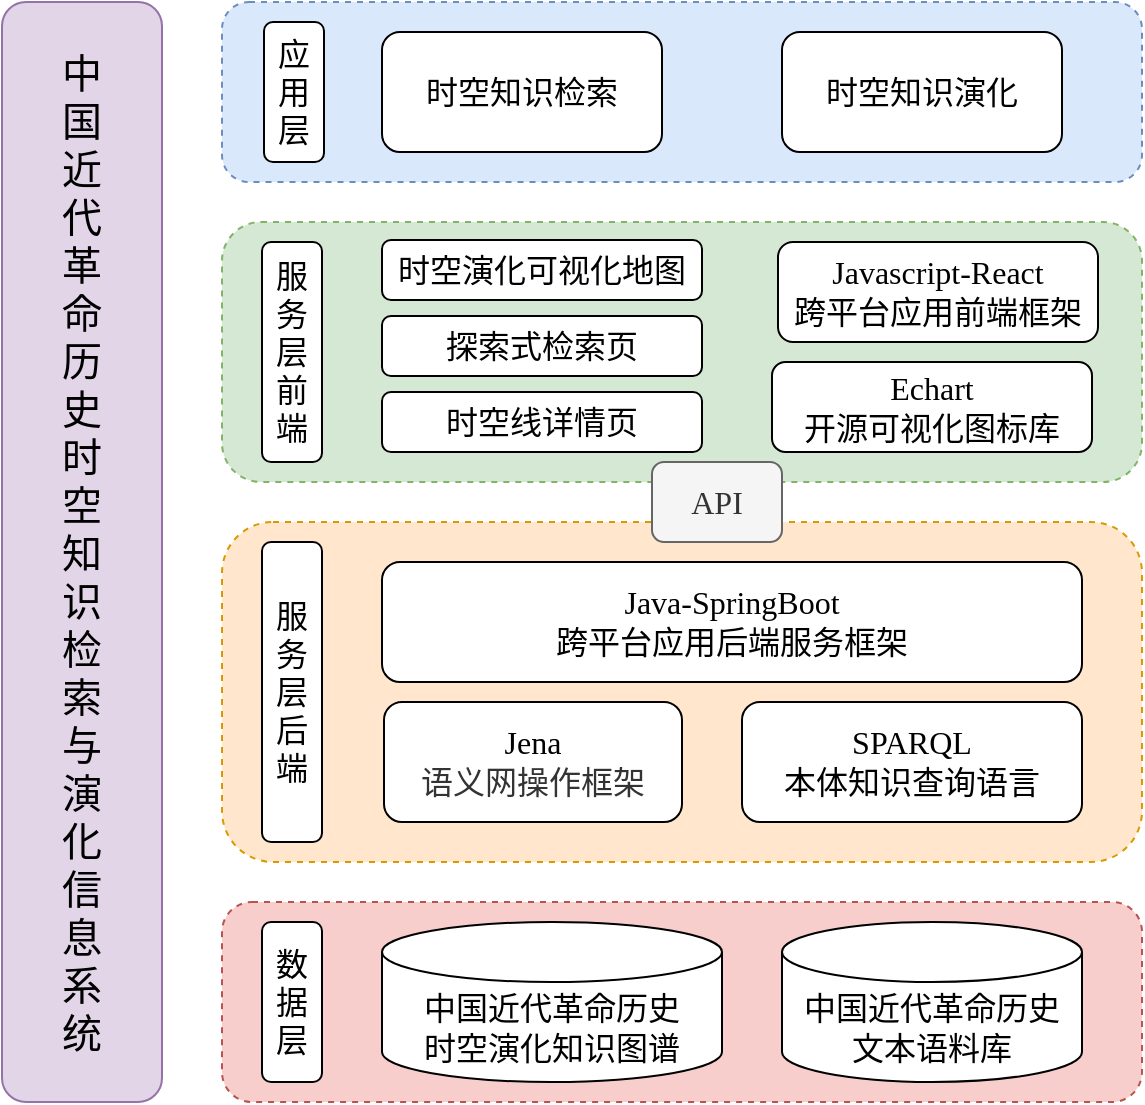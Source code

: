 <mxfile version="17.4.6" type="github">
  <diagram id="HfGuGMi2uAPuYGGLYijw" name="Page-1">
    <mxGraphModel dx="1422" dy="738" grid="1" gridSize="10" guides="1" tooltips="1" connect="1" arrows="1" fold="1" page="1" pageScale="1" pageWidth="827" pageHeight="1169" math="0" shadow="0">
      <root>
        <mxCell id="0" />
        <mxCell id="1" parent="0" />
        <mxCell id="ePp0Dlh90hO3uwF11HIo-1" value="&lt;span style=&quot;font-size: 20px&quot;&gt;中&lt;br&gt;国&lt;br&gt;近&lt;br&gt;代&lt;br&gt;革&lt;br&gt;命&lt;br&gt;历&lt;br&gt;史&lt;br&gt;时&lt;br&gt;空&lt;br&gt;知&lt;br&gt;识&lt;br&gt;检&lt;br&gt;索&lt;br&gt;与&lt;br&gt;演&lt;br&gt;化&lt;br&gt;信&lt;br&gt;息&lt;br&gt;系&lt;br&gt;统&lt;/span&gt;" style="rounded=1;whiteSpace=wrap;html=1;strokeWidth=1;fontFamily=Times New Roman;shadow=0;fillColor=#e1d5e7;strokeColor=#9673a6;" parent="1" vertex="1">
          <mxGeometry x="170" y="150" width="80" height="550" as="geometry" />
        </mxCell>
        <mxCell id="ePp0Dlh90hO3uwF11HIo-2" value="" style="rounded=1;whiteSpace=wrap;html=1;fontSize=16;strokeWidth=1;dashed=1;fontStyle=0;fontFamily=Times New Roman;fillColor=#f8cecc;strokeColor=#b85450;" parent="1" vertex="1">
          <mxGeometry x="280" y="600" width="460" height="100" as="geometry" />
        </mxCell>
        <mxCell id="ePp0Dlh90hO3uwF11HIo-3" value="&lt;font style=&quot;font-size: 16px&quot;&gt;中国近代革命历史&lt;br&gt;时空演化知识图谱&lt;/font&gt;" style="shape=cylinder3;whiteSpace=wrap;html=1;boundedLbl=1;backgroundOutline=1;size=15;fontSize=16;strokeWidth=1;fontStyle=0;fontFamily=Times New Roman;" parent="1" vertex="1">
          <mxGeometry x="360" y="610" width="170" height="80" as="geometry" />
        </mxCell>
        <mxCell id="ePp0Dlh90hO3uwF11HIo-7" value="中国近代革命历史&lt;br&gt;文本语料库" style="shape=cylinder3;whiteSpace=wrap;html=1;boundedLbl=1;backgroundOutline=1;size=15;fontSize=16;strokeWidth=1;fontStyle=0;fontFamily=Times New Roman;" parent="1" vertex="1">
          <mxGeometry x="560" y="610" width="150" height="80" as="geometry" />
        </mxCell>
        <mxCell id="ePp0Dlh90hO3uwF11HIo-8" value="" style="rounded=1;whiteSpace=wrap;html=1;fontSize=16;strokeWidth=1;dashed=1;fontStyle=0;fontFamily=Times New Roman;fillColor=#ffe6cc;strokeColor=#d79b00;" parent="1" vertex="1">
          <mxGeometry x="280" y="410" width="460" height="170" as="geometry" />
        </mxCell>
        <mxCell id="ePp0Dlh90hO3uwF11HIo-10" value="" style="rounded=1;whiteSpace=wrap;html=1;fontSize=16;strokeWidth=1;dashed=1;fontStyle=0;fontFamily=Times New Roman;fillColor=#dae8fc;strokeColor=#6c8ebf;" parent="1" vertex="1">
          <mxGeometry x="280" y="150" width="460" height="90" as="geometry" />
        </mxCell>
        <mxCell id="ePp0Dlh90hO3uwF11HIo-14" value="&lt;div style=&quot;font-size: 16px&quot;&gt;&lt;font style=&quot;font-size: 16px&quot;&gt;Jena&lt;br style=&quot;font-size: 16px&quot;&gt;&lt;span style=&quot;color: rgb(51 , 51 , 51) ; font-size: 16px ; background-color: rgb(255 , 255 , 255)&quot;&gt;语义网操作框架&lt;/span&gt;&lt;/font&gt;&lt;/div&gt;" style="rounded=1;whiteSpace=wrap;html=1;fontSize=16;strokeWidth=1;fontStyle=0;fontFamily=Times New Roman;" parent="1" vertex="1">
          <mxGeometry x="361" y="500" width="149" height="60" as="geometry" />
        </mxCell>
        <mxCell id="ePp0Dlh90hO3uwF11HIo-15" value="&lt;font&gt;Java-SpringBoot&lt;br style=&quot;font-size: 16px&quot;&gt;跨平台应用后端服务框架&lt;/font&gt;" style="rounded=1;whiteSpace=wrap;html=1;fontSize=16;strokeWidth=1;fontStyle=0;fontFamily=Times New Roman;" parent="1" vertex="1">
          <mxGeometry x="360" y="430" width="350" height="60" as="geometry" />
        </mxCell>
        <mxCell id="ePp0Dlh90hO3uwF11HIo-16" value="&lt;font&gt;SPARQL&lt;br style=&quot;font-size: 16px&quot;&gt;本体知识查询语言&lt;/font&gt;" style="rounded=1;whiteSpace=wrap;html=1;fontSize=16;strokeWidth=1;fontStyle=0;fontFamily=Times New Roman;" parent="1" vertex="1">
          <mxGeometry x="540" y="500" width="170" height="60" as="geometry" />
        </mxCell>
        <mxCell id="ePp0Dlh90hO3uwF11HIo-17" value="" style="rounded=1;whiteSpace=wrap;html=1;fontSize=16;strokeWidth=1;dashed=1;fontStyle=0;fontFamily=Times New Roman;fillColor=#d5e8d4;strokeColor=#82b366;" parent="1" vertex="1">
          <mxGeometry x="280" y="260" width="460" height="130" as="geometry" />
        </mxCell>
        <mxCell id="ePp0Dlh90hO3uwF11HIo-18" value="&lt;span style=&quot;font-size: 16px;&quot;&gt;时空知识检索&lt;/span&gt;" style="rounded=1;whiteSpace=wrap;html=1;fontSize=16;strokeWidth=1;fontStyle=0;fontFamily=Times New Roman;" parent="1" vertex="1">
          <mxGeometry x="360" y="165" width="140" height="60" as="geometry" />
        </mxCell>
        <mxCell id="ePp0Dlh90hO3uwF11HIo-19" value="&lt;span style=&quot;font-size: 16px;&quot;&gt;时空知识演化&lt;/span&gt;" style="rounded=1;whiteSpace=wrap;html=1;fontSize=16;strokeWidth=1;fontStyle=0;fontFamily=Times New Roman;" parent="1" vertex="1">
          <mxGeometry x="560" y="165" width="140" height="60" as="geometry" />
        </mxCell>
        <mxCell id="ePp0Dlh90hO3uwF11HIo-20" value="&lt;span style=&quot;font-size: 16px;&quot;&gt;时空演化可视化地图&lt;/span&gt;" style="rounded=1;whiteSpace=wrap;html=1;fontSize=16;strokeWidth=1;fontStyle=0;fontFamily=Times New Roman;" parent="1" vertex="1">
          <mxGeometry x="360" y="269" width="160" height="30" as="geometry" />
        </mxCell>
        <mxCell id="ePp0Dlh90hO3uwF11HIo-21" value="&lt;span style=&quot;font-size: 16px;&quot;&gt;探索式检索页&lt;/span&gt;" style="rounded=1;whiteSpace=wrap;html=1;fontSize=16;strokeWidth=1;fontStyle=0;fontFamily=Times New Roman;" parent="1" vertex="1">
          <mxGeometry x="360" y="307" width="160" height="30" as="geometry" />
        </mxCell>
        <mxCell id="ePp0Dlh90hO3uwF11HIo-22" value="&lt;span style=&quot;font-size: 16px;&quot;&gt;时空线详情页&lt;/span&gt;" style="rounded=1;whiteSpace=wrap;html=1;fontSize=16;strokeWidth=1;fontStyle=0;fontFamily=Times New Roman;" parent="1" vertex="1">
          <mxGeometry x="360" y="345" width="160" height="30" as="geometry" />
        </mxCell>
        <mxCell id="ePp0Dlh90hO3uwF11HIo-23" value="应用层" style="rounded=1;whiteSpace=wrap;html=1;fontSize=16;strokeWidth=1;fontStyle=0;fontFamily=Times New Roman;" parent="1" vertex="1">
          <mxGeometry x="301" y="160" width="30" height="70" as="geometry" />
        </mxCell>
        <mxCell id="ePp0Dlh90hO3uwF11HIo-24" value="服务层前端" style="rounded=1;whiteSpace=wrap;html=1;fontSize=16;strokeWidth=1;fontStyle=0;fontFamily=Times New Roman;" parent="1" vertex="1">
          <mxGeometry x="300" y="270" width="30" height="110" as="geometry" />
        </mxCell>
        <mxCell id="ePp0Dlh90hO3uwF11HIo-25" value="服务层后端" style="rounded=1;whiteSpace=wrap;html=1;fontSize=16;strokeWidth=1;fontStyle=0;fontFamily=Times New Roman;" parent="1" vertex="1">
          <mxGeometry x="300" y="420" width="30" height="150" as="geometry" />
        </mxCell>
        <mxCell id="ePp0Dlh90hO3uwF11HIo-26" value="数据层" style="rounded=1;whiteSpace=wrap;html=1;fontSize=16;strokeWidth=1;fontStyle=0;fontFamily=Times New Roman;" parent="1" vertex="1">
          <mxGeometry x="300" y="610" width="30" height="80" as="geometry" />
        </mxCell>
        <mxCell id="ePp0Dlh90hO3uwF11HIo-29" value="&lt;font&gt;Javascript-React&lt;br style=&quot;font-size: 16px&quot;&gt;跨平台应用前端框架&lt;/font&gt;" style="rounded=1;whiteSpace=wrap;html=1;fontSize=16;strokeWidth=1;fontStyle=0;fontFamily=Times New Roman;" parent="1" vertex="1">
          <mxGeometry x="558" y="270" width="160" height="50" as="geometry" />
        </mxCell>
        <mxCell id="ePp0Dlh90hO3uwF11HIo-30" value="&lt;font&gt;Echart&lt;br&gt;开源可视化图标库&lt;/font&gt;" style="rounded=1;whiteSpace=wrap;html=1;fontSize=16;strokeWidth=1;fontStyle=0;fontFamily=Times New Roman;" parent="1" vertex="1">
          <mxGeometry x="555" y="330" width="160" height="45" as="geometry" />
        </mxCell>
        <mxCell id="ePp0Dlh90hO3uwF11HIo-31" value="&lt;font&gt;API&lt;/font&gt;" style="rounded=1;whiteSpace=wrap;html=1;fontFamily=Times New Roman;fontSize=16;strokeWidth=1;fillColor=#f5f5f5;strokeColor=#666666;fontColor=#333333;" parent="1" vertex="1">
          <mxGeometry x="495" y="380" width="65" height="40" as="geometry" />
        </mxCell>
      </root>
    </mxGraphModel>
  </diagram>
</mxfile>
